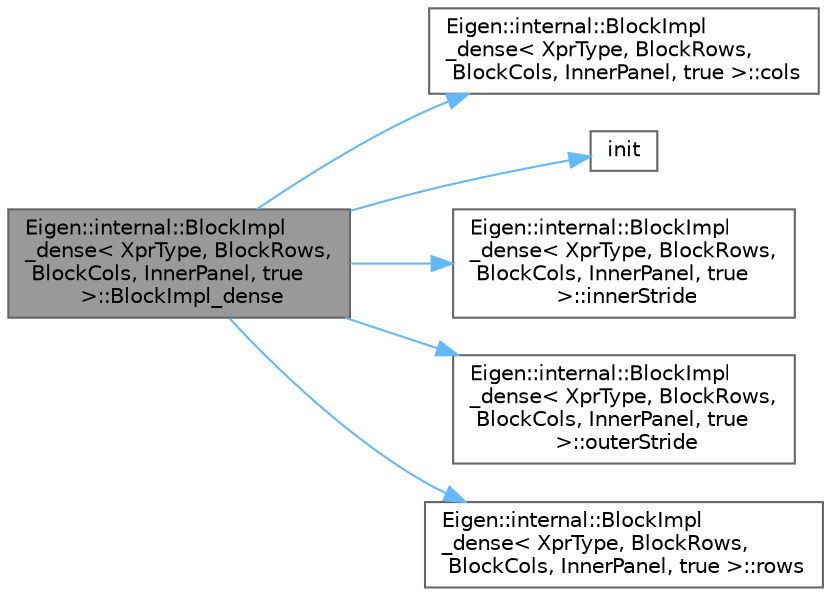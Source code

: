 digraph "Eigen::internal::BlockImpl_dense&lt; XprType, BlockRows, BlockCols, InnerPanel, true &gt;::BlockImpl_dense"
{
 // LATEX_PDF_SIZE
  bgcolor="transparent";
  edge [fontname=Helvetica,fontsize=10,labelfontname=Helvetica,labelfontsize=10];
  node [fontname=Helvetica,fontsize=10,shape=box,height=0.2,width=0.4];
  rankdir="LR";
  Node1 [id="Node000001",label="Eigen::internal::BlockImpl\l_dense\< XprType, BlockRows,\l BlockCols, InnerPanel, true\l \>::BlockImpl_dense",height=0.2,width=0.4,color="gray40", fillcolor="grey60", style="filled", fontcolor="black",tooltip=" "];
  Node1 -> Node2 [id="edge6_Node000001_Node000002",color="steelblue1",style="solid",tooltip=" "];
  Node2 [id="Node000002",label="Eigen::internal::BlockImpl\l_dense\< XprType, BlockRows,\l BlockCols, InnerPanel, true \>::cols",height=0.2,width=0.4,color="grey40", fillcolor="white", style="filled",URL="$class_eigen_1_1internal_1_1_block_impl__dense.html#ad9029a68d176acb67683ad387343a318",tooltip=" "];
  Node1 -> Node3 [id="edge7_Node000001_Node000003",color="steelblue1",style="solid",tooltip=" "];
  Node3 [id="Node000003",label="init",height=0.2,width=0.4,color="grey40", fillcolor="white", style="filled",URL="$boing_8c.html#a2858154e2009b0e6e616f313177762bc",tooltip=" "];
  Node1 -> Node4 [id="edge8_Node000001_Node000004",color="steelblue1",style="solid",tooltip=" "];
  Node4 [id="Node000004",label="Eigen::internal::BlockImpl\l_dense\< XprType, BlockRows,\l BlockCols, InnerPanel, true\l \>::innerStride",height=0.2,width=0.4,color="grey40", fillcolor="white", style="filled",URL="$class_eigen_1_1internal_1_1_block_impl__dense_3_01_xpr_type_00_01_block_rows_00_01_block_cols_00_01_inner_panel_00_01true_01_4.html#a91fea2e027a3b057b5f70ab52a1a24b7",tooltip=" "];
  Node1 -> Node5 [id="edge9_Node000001_Node000005",color="steelblue1",style="solid",tooltip=" "];
  Node5 [id="Node000005",label="Eigen::internal::BlockImpl\l_dense\< XprType, BlockRows,\l BlockCols, InnerPanel, true\l \>::outerStride",height=0.2,width=0.4,color="grey40", fillcolor="white", style="filled",URL="$class_eigen_1_1internal_1_1_block_impl__dense_3_01_xpr_type_00_01_block_rows_00_01_block_cols_00_01_inner_panel_00_01true_01_4.html#ac6f37b9a06897f0891fcd7b65ce2800e",tooltip=" "];
  Node1 -> Node6 [id="edge10_Node000001_Node000006",color="steelblue1",style="solid",tooltip=" "];
  Node6 [id="Node000006",label="Eigen::internal::BlockImpl\l_dense\< XprType, BlockRows,\l BlockCols, InnerPanel, true \>::rows",height=0.2,width=0.4,color="grey40", fillcolor="white", style="filled",URL="$class_eigen_1_1internal_1_1_block_impl__dense.html#a233bff1b2ba038272ba57891802c9b30",tooltip=" "];
}
